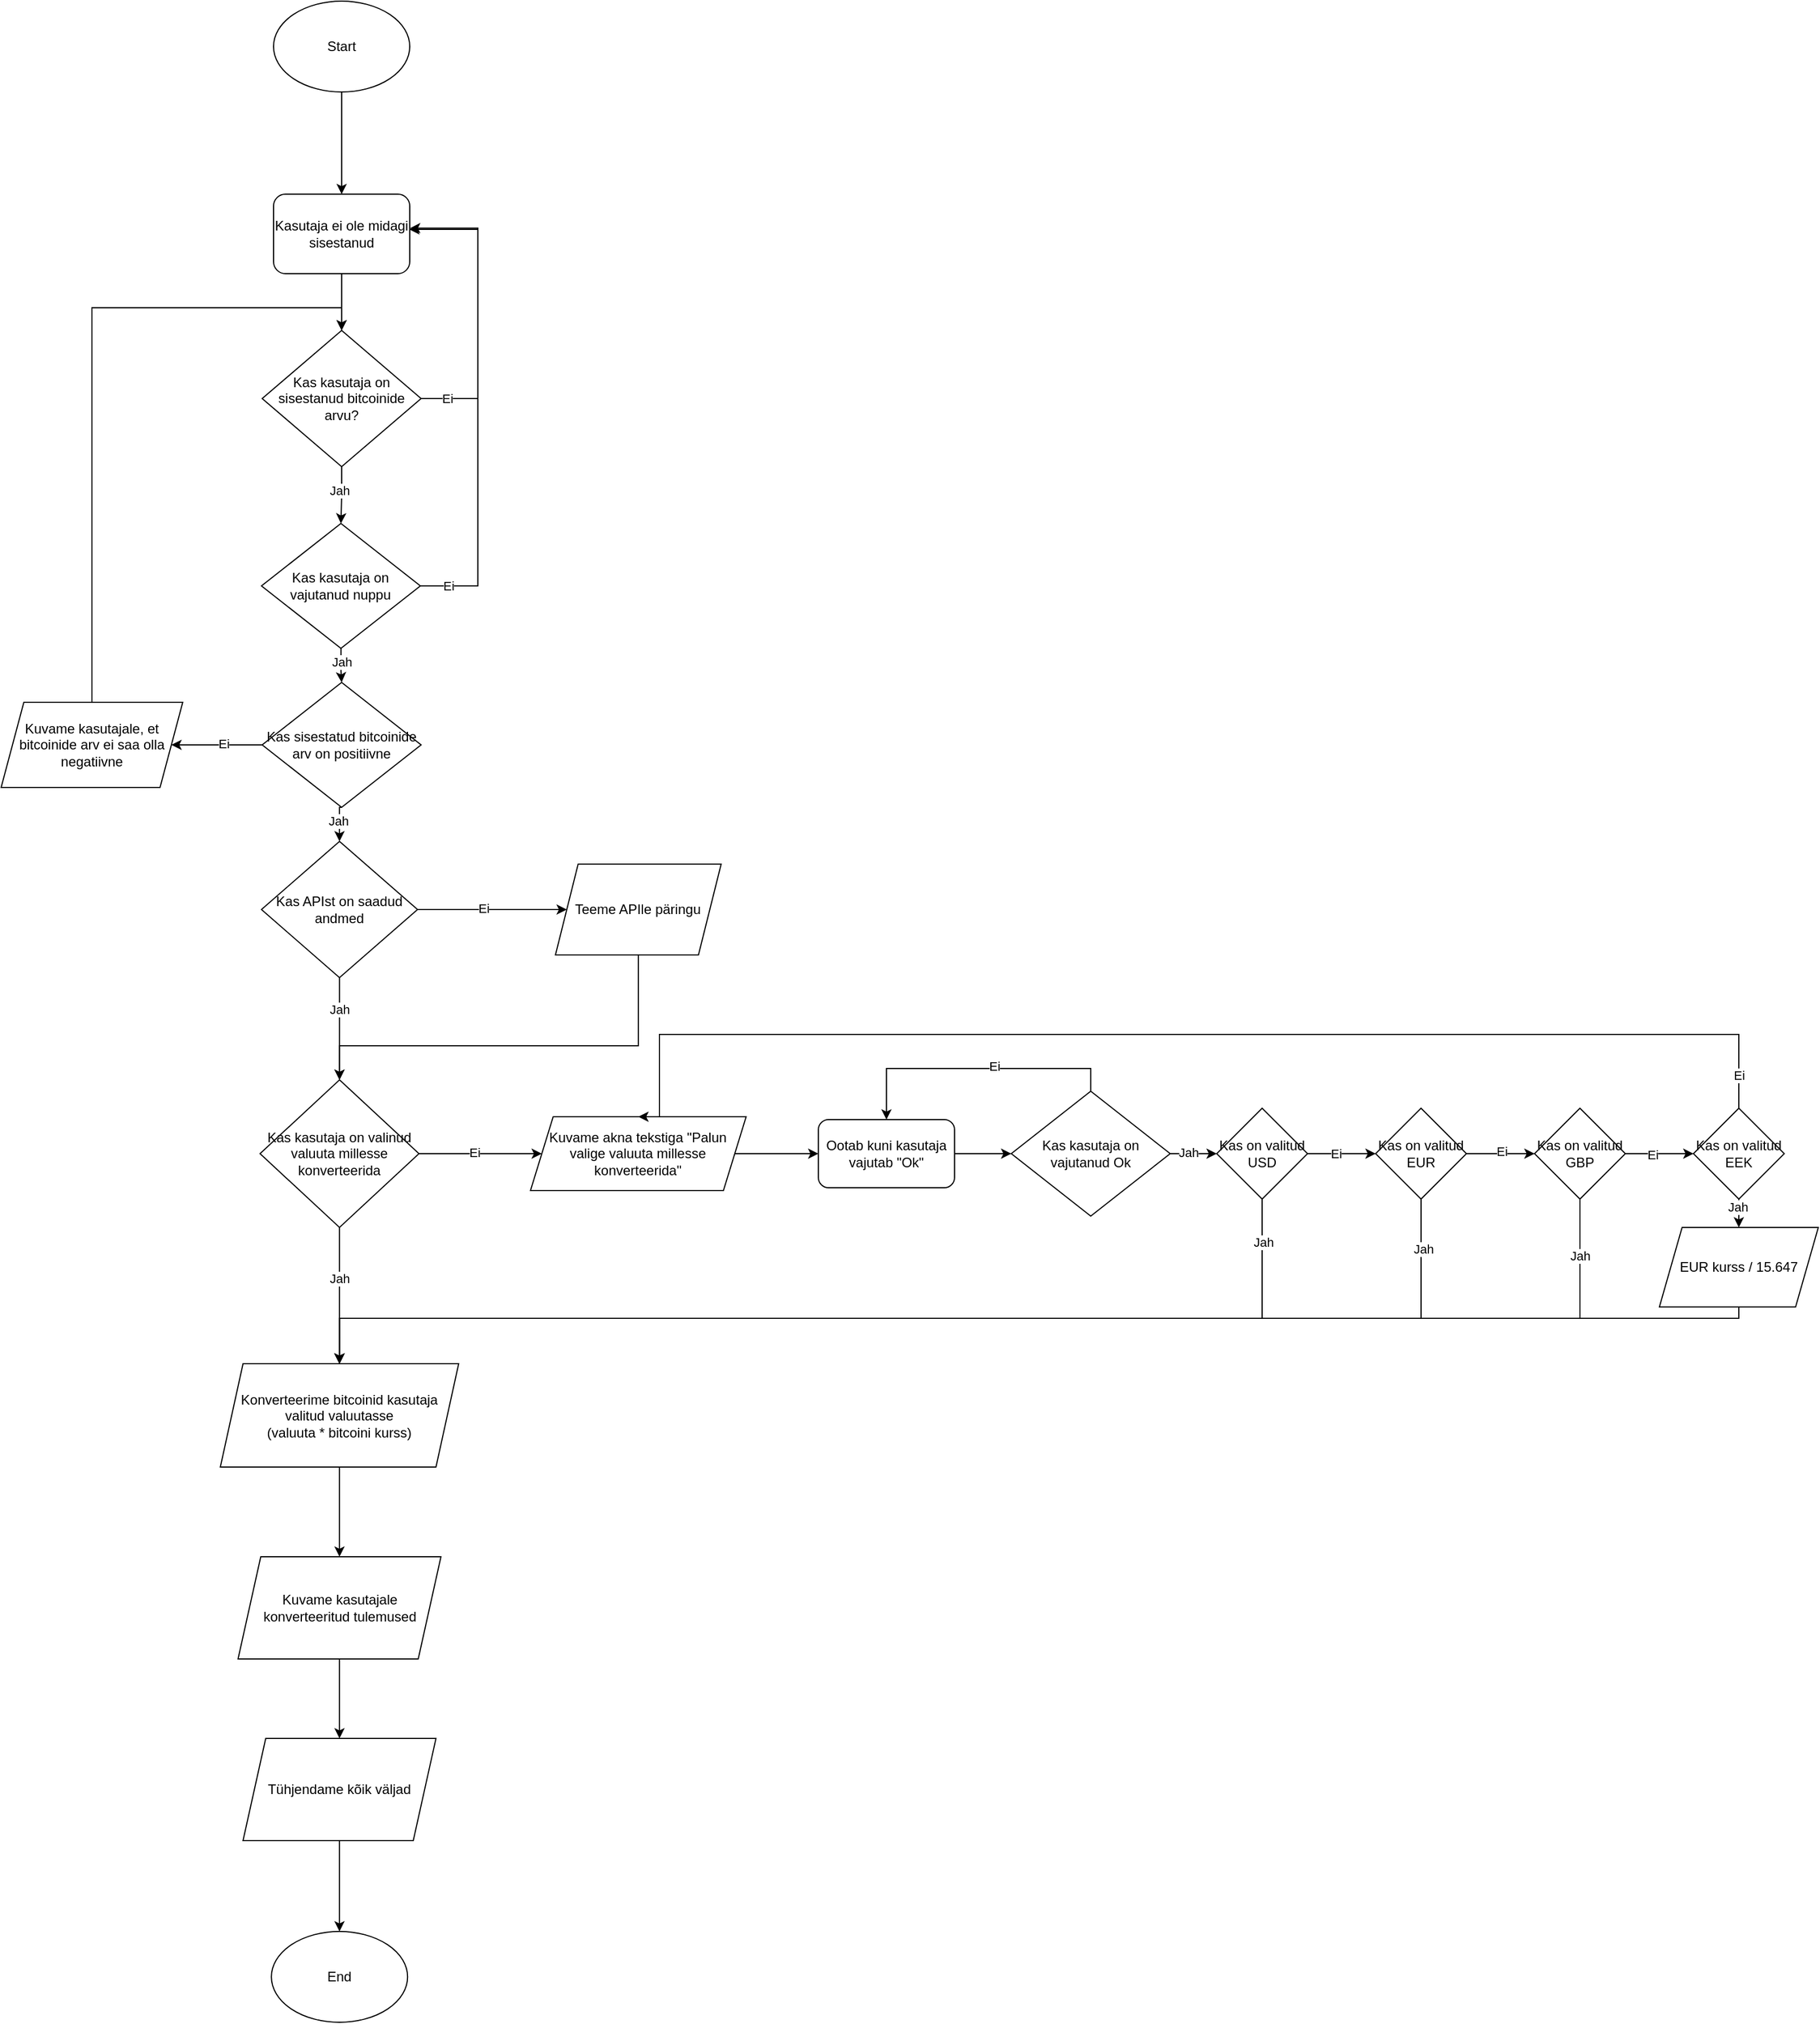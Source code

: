 <mxfile version="21.5.1" type="device">
  <diagram id="C5RBs43oDa-KdzZeNtuy" name="Page-1">
    <mxGraphModel dx="2542" dy="998" grid="1" gridSize="10" guides="1" tooltips="1" connect="1" arrows="1" fold="1" page="1" pageScale="1" pageWidth="827" pageHeight="1169" math="0" shadow="0">
      <root>
        <mxCell id="WIyWlLk6GJQsqaUBKTNV-0" />
        <mxCell id="WIyWlLk6GJQsqaUBKTNV-1" parent="WIyWlLk6GJQsqaUBKTNV-0" />
        <mxCell id="vKdbwrAkynm3q91KiwDV-2" style="edgeStyle=orthogonalEdgeStyle;rounded=0;orthogonalLoop=1;jettySize=auto;html=1;entryX=0.5;entryY=0;entryDx=0;entryDy=0;" parent="WIyWlLk6GJQsqaUBKTNV-1" source="7OZwbg87lwahQREYdb7J-0" target="vKdbwrAkynm3q91KiwDV-1" edge="1">
          <mxGeometry relative="1" as="geometry">
            <mxPoint x="220" y="120" as="sourcePoint" />
          </mxGeometry>
        </mxCell>
        <mxCell id="vKdbwrAkynm3q91KiwDV-4" style="edgeStyle=orthogonalEdgeStyle;rounded=0;orthogonalLoop=1;jettySize=auto;html=1;entryX=0.5;entryY=0;entryDx=0;entryDy=0;" parent="WIyWlLk6GJQsqaUBKTNV-1" source="vKdbwrAkynm3q91KiwDV-1" target="vKdbwrAkynm3q91KiwDV-3" edge="1">
          <mxGeometry relative="1" as="geometry" />
        </mxCell>
        <mxCell id="vKdbwrAkynm3q91KiwDV-1" value="Kasutaja ei ole midagi sisestanud" style="rounded=1;whiteSpace=wrap;html=1;" parent="WIyWlLk6GJQsqaUBKTNV-1" vertex="1">
          <mxGeometry x="160" y="200" width="120" height="70" as="geometry" />
        </mxCell>
        <mxCell id="vKdbwrAkynm3q91KiwDV-81" style="edgeStyle=orthogonalEdgeStyle;rounded=0;orthogonalLoop=1;jettySize=auto;html=1;entryX=0.5;entryY=0;entryDx=0;entryDy=0;" parent="WIyWlLk6GJQsqaUBKTNV-1" source="vKdbwrAkynm3q91KiwDV-3" target="vKdbwrAkynm3q91KiwDV-8" edge="1">
          <mxGeometry relative="1" as="geometry" />
        </mxCell>
        <mxCell id="vKdbwrAkynm3q91KiwDV-82" value="Jah" style="edgeLabel;html=1;align=center;verticalAlign=middle;resizable=0;points=[];" parent="vKdbwrAkynm3q91KiwDV-81" vertex="1" connectable="0">
          <mxGeometry x="-0.196" y="-2" relative="1" as="geometry">
            <mxPoint as="offset" />
          </mxGeometry>
        </mxCell>
        <mxCell id="vKdbwrAkynm3q91KiwDV-3" value="Kas kasutaja on sisestanud bitcoinide arvu?" style="rhombus;whiteSpace=wrap;html=1;" parent="WIyWlLk6GJQsqaUBKTNV-1" vertex="1">
          <mxGeometry x="150" y="320" width="140" height="120" as="geometry" />
        </mxCell>
        <mxCell id="vKdbwrAkynm3q91KiwDV-6" style="edgeStyle=orthogonalEdgeStyle;rounded=0;orthogonalLoop=1;jettySize=auto;html=1;exitX=1;exitY=0.5;exitDx=0;exitDy=0;entryX=0.996;entryY=0.443;entryDx=0;entryDy=0;entryPerimeter=0;" parent="WIyWlLk6GJQsqaUBKTNV-1" source="vKdbwrAkynm3q91KiwDV-3" target="vKdbwrAkynm3q91KiwDV-1" edge="1">
          <mxGeometry relative="1" as="geometry">
            <Array as="points">
              <mxPoint x="340" y="380" />
              <mxPoint x="340" y="231" />
            </Array>
          </mxGeometry>
        </mxCell>
        <mxCell id="7OZwbg87lwahQREYdb7J-10" value="Ei" style="edgeLabel;html=1;align=center;verticalAlign=middle;resizable=0;points=[];" parent="vKdbwrAkynm3q91KiwDV-6" vertex="1" connectable="0">
          <mxGeometry x="-0.825" relative="1" as="geometry">
            <mxPoint as="offset" />
          </mxGeometry>
        </mxCell>
        <mxCell id="vKdbwrAkynm3q91KiwDV-79" style="edgeStyle=orthogonalEdgeStyle;rounded=0;orthogonalLoop=1;jettySize=auto;html=1;entryX=0.5;entryY=0;entryDx=0;entryDy=0;" parent="WIyWlLk6GJQsqaUBKTNV-1" source="vKdbwrAkynm3q91KiwDV-8" target="vKdbwrAkynm3q91KiwDV-50" edge="1">
          <mxGeometry relative="1" as="geometry" />
        </mxCell>
        <mxCell id="vKdbwrAkynm3q91KiwDV-80" value="Jah" style="edgeLabel;html=1;align=center;verticalAlign=middle;resizable=0;points=[];" parent="vKdbwrAkynm3q91KiwDV-79" vertex="1" connectable="0">
          <mxGeometry x="-0.257" relative="1" as="geometry">
            <mxPoint as="offset" />
          </mxGeometry>
        </mxCell>
        <mxCell id="7OZwbg87lwahQREYdb7J-3" style="edgeStyle=orthogonalEdgeStyle;rounded=0;orthogonalLoop=1;jettySize=auto;html=1;exitX=1;exitY=0.5;exitDx=0;exitDy=0;entryX=1.002;entryY=0.427;entryDx=0;entryDy=0;entryPerimeter=0;" parent="WIyWlLk6GJQsqaUBKTNV-1" source="vKdbwrAkynm3q91KiwDV-8" target="vKdbwrAkynm3q91KiwDV-1" edge="1">
          <mxGeometry relative="1" as="geometry">
            <Array as="points">
              <mxPoint x="340" y="545" />
              <mxPoint x="340" y="230" />
            </Array>
          </mxGeometry>
        </mxCell>
        <mxCell id="7OZwbg87lwahQREYdb7J-39" value="Ei" style="edgeLabel;html=1;align=center;verticalAlign=middle;resizable=0;points=[];" parent="7OZwbg87lwahQREYdb7J-3" vertex="1" connectable="0">
          <mxGeometry x="-0.884" relative="1" as="geometry">
            <mxPoint as="offset" />
          </mxGeometry>
        </mxCell>
        <mxCell id="vKdbwrAkynm3q91KiwDV-8" value="Kas kasutaja on vajutanud nuppu" style="rhombus;whiteSpace=wrap;html=1;" parent="WIyWlLk6GJQsqaUBKTNV-1" vertex="1">
          <mxGeometry x="149.37" y="490" width="140" height="110" as="geometry" />
        </mxCell>
        <mxCell id="vKdbwrAkynm3q91KiwDV-18" style="edgeStyle=orthogonalEdgeStyle;rounded=0;orthogonalLoop=1;jettySize=auto;html=1;entryX=0;entryY=0.5;entryDx=0;entryDy=0;" parent="WIyWlLk6GJQsqaUBKTNV-1" source="vKdbwrAkynm3q91KiwDV-13" target="vKdbwrAkynm3q91KiwDV-17" edge="1">
          <mxGeometry relative="1" as="geometry" />
        </mxCell>
        <mxCell id="vKdbwrAkynm3q91KiwDV-19" value="Ei" style="edgeLabel;html=1;align=center;verticalAlign=middle;resizable=0;points=[];" parent="vKdbwrAkynm3q91KiwDV-18" vertex="1" connectable="0">
          <mxGeometry x="-0.122" y="1" relative="1" as="geometry">
            <mxPoint as="offset" />
          </mxGeometry>
        </mxCell>
        <mxCell id="vKdbwrAkynm3q91KiwDV-21" style="edgeStyle=orthogonalEdgeStyle;rounded=0;orthogonalLoop=1;jettySize=auto;html=1;entryX=0.5;entryY=0;entryDx=0;entryDy=0;" parent="WIyWlLk6GJQsqaUBKTNV-1" source="vKdbwrAkynm3q91KiwDV-13" target="vKdbwrAkynm3q91KiwDV-20" edge="1">
          <mxGeometry relative="1" as="geometry" />
        </mxCell>
        <mxCell id="vKdbwrAkynm3q91KiwDV-22" value="Jah" style="edgeLabel;html=1;align=center;verticalAlign=middle;resizable=0;points=[];" parent="vKdbwrAkynm3q91KiwDV-21" vertex="1" connectable="0">
          <mxGeometry x="-0.285" y="-3" relative="1" as="geometry">
            <mxPoint x="3" y="-4" as="offset" />
          </mxGeometry>
        </mxCell>
        <mxCell id="vKdbwrAkynm3q91KiwDV-13" value="Kas APIst on saadud andmed" style="rhombus;whiteSpace=wrap;html=1;" parent="WIyWlLk6GJQsqaUBKTNV-1" vertex="1">
          <mxGeometry x="149.37" y="770" width="137.5" height="120" as="geometry" />
        </mxCell>
        <mxCell id="7OZwbg87lwahQREYdb7J-6" style="edgeStyle=orthogonalEdgeStyle;rounded=0;orthogonalLoop=1;jettySize=auto;html=1;entryX=0.5;entryY=0;entryDx=0;entryDy=0;" parent="WIyWlLk6GJQsqaUBKTNV-1" source="vKdbwrAkynm3q91KiwDV-17" target="vKdbwrAkynm3q91KiwDV-20" edge="1">
          <mxGeometry relative="1" as="geometry">
            <Array as="points">
              <mxPoint x="481" y="950" />
              <mxPoint x="218" y="950" />
            </Array>
          </mxGeometry>
        </mxCell>
        <mxCell id="vKdbwrAkynm3q91KiwDV-17" value="Teeme APIle päringu" style="shape=parallelogram;perimeter=parallelogramPerimeter;whiteSpace=wrap;html=1;fixedSize=1;" parent="WIyWlLk6GJQsqaUBKTNV-1" vertex="1">
          <mxGeometry x="408.37" y="790" width="146" height="80" as="geometry" />
        </mxCell>
        <mxCell id="vKdbwrAkynm3q91KiwDV-30" style="edgeStyle=orthogonalEdgeStyle;rounded=0;orthogonalLoop=1;jettySize=auto;html=1;entryX=0;entryY=0.5;entryDx=0;entryDy=0;" parent="WIyWlLk6GJQsqaUBKTNV-1" source="vKdbwrAkynm3q91KiwDV-20" target="vKdbwrAkynm3q91KiwDV-28" edge="1">
          <mxGeometry relative="1" as="geometry" />
        </mxCell>
        <mxCell id="vKdbwrAkynm3q91KiwDV-31" value="Ei" style="edgeLabel;html=1;align=center;verticalAlign=middle;resizable=0;points=[];" parent="vKdbwrAkynm3q91KiwDV-30" vertex="1" connectable="0">
          <mxGeometry x="-0.098" y="1" relative="1" as="geometry">
            <mxPoint as="offset" />
          </mxGeometry>
        </mxCell>
        <mxCell id="vKdbwrAkynm3q91KiwDV-65" style="edgeStyle=orthogonalEdgeStyle;rounded=0;orthogonalLoop=1;jettySize=auto;html=1;entryX=0.5;entryY=0;entryDx=0;entryDy=0;" parent="WIyWlLk6GJQsqaUBKTNV-1" source="vKdbwrAkynm3q91KiwDV-20" target="vKdbwrAkynm3q91KiwDV-48" edge="1">
          <mxGeometry relative="1" as="geometry" />
        </mxCell>
        <mxCell id="vKdbwrAkynm3q91KiwDV-89" value="Jah" style="edgeLabel;html=1;align=center;verticalAlign=middle;resizable=0;points=[];" parent="vKdbwrAkynm3q91KiwDV-65" vertex="1" connectable="0">
          <mxGeometry x="-0.253" relative="1" as="geometry">
            <mxPoint as="offset" />
          </mxGeometry>
        </mxCell>
        <mxCell id="vKdbwrAkynm3q91KiwDV-20" value="Kas kasutaja on valinud valuuta millesse konverteerida" style="rhombus;whiteSpace=wrap;html=1;" parent="WIyWlLk6GJQsqaUBKTNV-1" vertex="1">
          <mxGeometry x="148.12" y="980" width="140" height="130" as="geometry" />
        </mxCell>
        <mxCell id="7OZwbg87lwahQREYdb7J-15" style="edgeStyle=orthogonalEdgeStyle;rounded=0;orthogonalLoop=1;jettySize=auto;html=1;exitX=1;exitY=0.5;exitDx=0;exitDy=0;entryX=0;entryY=0.5;entryDx=0;entryDy=0;" parent="WIyWlLk6GJQsqaUBKTNV-1" source="vKdbwrAkynm3q91KiwDV-28" target="vKdbwrAkynm3q91KiwDV-32" edge="1">
          <mxGeometry relative="1" as="geometry" />
        </mxCell>
        <mxCell id="vKdbwrAkynm3q91KiwDV-28" value="Kuvame akna tekstiga &quot;Palun valige valuuta millesse konverteerida&quot;" style="shape=parallelogram;perimeter=parallelogramPerimeter;whiteSpace=wrap;html=1;fixedSize=1;" parent="WIyWlLk6GJQsqaUBKTNV-1" vertex="1">
          <mxGeometry x="386.37" y="1012.5" width="190" height="65" as="geometry" />
        </mxCell>
        <mxCell id="7OZwbg87lwahQREYdb7J-40" style="edgeStyle=orthogonalEdgeStyle;rounded=0;orthogonalLoop=1;jettySize=auto;html=1;exitX=1;exitY=0.5;exitDx=0;exitDy=0;entryX=0;entryY=0.5;entryDx=0;entryDy=0;" parent="WIyWlLk6GJQsqaUBKTNV-1" source="vKdbwrAkynm3q91KiwDV-32" target="vKdbwrAkynm3q91KiwDV-34" edge="1">
          <mxGeometry relative="1" as="geometry" />
        </mxCell>
        <mxCell id="vKdbwrAkynm3q91KiwDV-32" value="Ootab kuni kasutaja vajutab &quot;Ok&quot;" style="rounded=1;whiteSpace=wrap;html=1;" parent="WIyWlLk6GJQsqaUBKTNV-1" vertex="1">
          <mxGeometry x="640" y="1015" width="120" height="60" as="geometry" />
        </mxCell>
        <mxCell id="7OZwbg87lwahQREYdb7J-41" style="edgeStyle=orthogonalEdgeStyle;rounded=0;orthogonalLoop=1;jettySize=auto;html=1;exitX=0.5;exitY=0;exitDx=0;exitDy=0;entryX=0.5;entryY=0;entryDx=0;entryDy=0;" parent="WIyWlLk6GJQsqaUBKTNV-1" source="vKdbwrAkynm3q91KiwDV-34" target="vKdbwrAkynm3q91KiwDV-32" edge="1">
          <mxGeometry relative="1" as="geometry" />
        </mxCell>
        <mxCell id="7OZwbg87lwahQREYdb7J-42" value="Ei" style="edgeLabel;html=1;align=center;verticalAlign=middle;resizable=0;points=[];" parent="7OZwbg87lwahQREYdb7J-41" vertex="1" connectable="0">
          <mxGeometry x="-0.14" y="-2" relative="1" as="geometry">
            <mxPoint as="offset" />
          </mxGeometry>
        </mxCell>
        <mxCell id="7OZwbg87lwahQREYdb7J-44" style="edgeStyle=orthogonalEdgeStyle;rounded=0;orthogonalLoop=1;jettySize=auto;html=1;entryX=0;entryY=0.5;entryDx=0;entryDy=0;" parent="WIyWlLk6GJQsqaUBKTNV-1" source="vKdbwrAkynm3q91KiwDV-34" target="7OZwbg87lwahQREYdb7J-16" edge="1">
          <mxGeometry relative="1" as="geometry" />
        </mxCell>
        <mxCell id="7OZwbg87lwahQREYdb7J-45" value="Jah" style="edgeLabel;html=1;align=center;verticalAlign=middle;resizable=0;points=[];" parent="7OZwbg87lwahQREYdb7J-44" vertex="1" connectable="0">
          <mxGeometry x="-0.231" y="1" relative="1" as="geometry">
            <mxPoint as="offset" />
          </mxGeometry>
        </mxCell>
        <mxCell id="vKdbwrAkynm3q91KiwDV-34" value="Kas kasutaja on vajutanud Ok" style="rhombus;whiteSpace=wrap;html=1;" parent="WIyWlLk6GJQsqaUBKTNV-1" vertex="1">
          <mxGeometry x="810" y="990" width="140" height="110" as="geometry" />
        </mxCell>
        <mxCell id="vKdbwrAkynm3q91KiwDV-69" style="edgeStyle=orthogonalEdgeStyle;rounded=0;orthogonalLoop=1;jettySize=auto;html=1;entryX=0.5;entryY=0;entryDx=0;entryDy=0;" parent="WIyWlLk6GJQsqaUBKTNV-1" source="vKdbwrAkynm3q91KiwDV-48" target="vKdbwrAkynm3q91KiwDV-49" edge="1">
          <mxGeometry relative="1" as="geometry" />
        </mxCell>
        <mxCell id="vKdbwrAkynm3q91KiwDV-48" value="Konverteerime bitcoinid kasutaja valitud valuutasse&lt;div&gt;(valuuta * bitcoini kurss)&lt;/div&gt;" style="shape=parallelogram;perimeter=parallelogramPerimeter;whiteSpace=wrap;html=1;fixedSize=1;" parent="WIyWlLk6GJQsqaUBKTNV-1" vertex="1">
          <mxGeometry x="113.12" y="1230" width="210" height="91" as="geometry" />
        </mxCell>
        <mxCell id="vKdbwrAkynm3q91KiwDV-72" style="edgeStyle=orthogonalEdgeStyle;rounded=0;orthogonalLoop=1;jettySize=auto;html=1;" parent="WIyWlLk6GJQsqaUBKTNV-1" source="vKdbwrAkynm3q91KiwDV-49" target="vKdbwrAkynm3q91KiwDV-71" edge="1">
          <mxGeometry relative="1" as="geometry" />
        </mxCell>
        <mxCell id="vKdbwrAkynm3q91KiwDV-49" value="Kuvame kasutajale konverteeritud tulemused" style="shape=parallelogram;perimeter=parallelogramPerimeter;whiteSpace=wrap;html=1;fixedSize=1;" parent="WIyWlLk6GJQsqaUBKTNV-1" vertex="1">
          <mxGeometry x="128.74" y="1400" width="178.75" height="90" as="geometry" />
        </mxCell>
        <mxCell id="vKdbwrAkynm3q91KiwDV-83" style="edgeStyle=orthogonalEdgeStyle;rounded=0;orthogonalLoop=1;jettySize=auto;html=1;exitX=0.5;exitY=1;exitDx=0;exitDy=0;entryX=0.5;entryY=0;entryDx=0;entryDy=0;" parent="WIyWlLk6GJQsqaUBKTNV-1" source="vKdbwrAkynm3q91KiwDV-50" target="vKdbwrAkynm3q91KiwDV-13" edge="1">
          <mxGeometry relative="1" as="geometry" />
        </mxCell>
        <mxCell id="vKdbwrAkynm3q91KiwDV-84" value="Jah" style="edgeLabel;html=1;align=center;verticalAlign=middle;resizable=0;points=[];" parent="vKdbwrAkynm3q91KiwDV-83" vertex="1" connectable="0">
          <mxGeometry x="-0.166" y="-1" relative="1" as="geometry">
            <mxPoint as="offset" />
          </mxGeometry>
        </mxCell>
        <mxCell id="vKdbwrAkynm3q91KiwDV-86" style="edgeStyle=orthogonalEdgeStyle;rounded=0;orthogonalLoop=1;jettySize=auto;html=1;exitX=0;exitY=0.5;exitDx=0;exitDy=0;" parent="WIyWlLk6GJQsqaUBKTNV-1" source="vKdbwrAkynm3q91KiwDV-50" target="vKdbwrAkynm3q91KiwDV-85" edge="1">
          <mxGeometry relative="1" as="geometry" />
        </mxCell>
        <mxCell id="vKdbwrAkynm3q91KiwDV-88" value="Ei" style="edgeLabel;html=1;align=center;verticalAlign=middle;resizable=0;points=[];" parent="vKdbwrAkynm3q91KiwDV-86" vertex="1" connectable="0">
          <mxGeometry x="-0.135" y="-1" relative="1" as="geometry">
            <mxPoint as="offset" />
          </mxGeometry>
        </mxCell>
        <mxCell id="vKdbwrAkynm3q91KiwDV-50" value="Kas sisestatud bitcoinide arv on positiivne" style="rhombus;whiteSpace=wrap;html=1;" parent="WIyWlLk6GJQsqaUBKTNV-1" vertex="1">
          <mxGeometry x="150" y="630" width="140" height="110" as="geometry" />
        </mxCell>
        <mxCell id="7OZwbg87lwahQREYdb7J-57" style="edgeStyle=orthogonalEdgeStyle;rounded=0;orthogonalLoop=1;jettySize=auto;html=1;entryX=0.5;entryY=0;entryDx=0;entryDy=0;" parent="WIyWlLk6GJQsqaUBKTNV-1" source="vKdbwrAkynm3q91KiwDV-71" target="7OZwbg87lwahQREYdb7J-56" edge="1">
          <mxGeometry relative="1" as="geometry" />
        </mxCell>
        <mxCell id="vKdbwrAkynm3q91KiwDV-71" value="Tühjendame kõik väljad" style="shape=parallelogram;perimeter=parallelogramPerimeter;whiteSpace=wrap;html=1;fixedSize=1;" parent="WIyWlLk6GJQsqaUBKTNV-1" vertex="1">
          <mxGeometry x="133.11" y="1560" width="170" height="90" as="geometry" />
        </mxCell>
        <mxCell id="7OZwbg87lwahQREYdb7J-2" style="edgeStyle=orthogonalEdgeStyle;rounded=0;orthogonalLoop=1;jettySize=auto;html=1;exitX=0.5;exitY=0;exitDx=0;exitDy=0;entryX=0.5;entryY=0;entryDx=0;entryDy=0;" parent="WIyWlLk6GJQsqaUBKTNV-1" source="vKdbwrAkynm3q91KiwDV-85" target="vKdbwrAkynm3q91KiwDV-3" edge="1">
          <mxGeometry relative="1" as="geometry" />
        </mxCell>
        <mxCell id="vKdbwrAkynm3q91KiwDV-85" value="Kuvame kasutajale, et bitcoinide arv ei saa olla negatiivne" style="shape=parallelogram;perimeter=parallelogramPerimeter;whiteSpace=wrap;html=1;fixedSize=1;" parent="WIyWlLk6GJQsqaUBKTNV-1" vertex="1">
          <mxGeometry x="-80" y="647.5" width="160" height="75" as="geometry" />
        </mxCell>
        <mxCell id="7OZwbg87lwahQREYdb7J-0" value="Start" style="ellipse;whiteSpace=wrap;html=1;" parent="WIyWlLk6GJQsqaUBKTNV-1" vertex="1">
          <mxGeometry x="160" y="30" width="120" height="80" as="geometry" />
        </mxCell>
        <mxCell id="7OZwbg87lwahQREYdb7J-24" style="edgeStyle=orthogonalEdgeStyle;rounded=0;orthogonalLoop=1;jettySize=auto;html=1;exitX=1;exitY=0.5;exitDx=0;exitDy=0;entryX=0;entryY=0.5;entryDx=0;entryDy=0;" parent="WIyWlLk6GJQsqaUBKTNV-1" source="7OZwbg87lwahQREYdb7J-16" target="7OZwbg87lwahQREYdb7J-23" edge="1">
          <mxGeometry relative="1" as="geometry" />
        </mxCell>
        <mxCell id="7OZwbg87lwahQREYdb7J-25" value="Ei" style="edgeLabel;html=1;align=center;verticalAlign=middle;resizable=0;points=[];" parent="7OZwbg87lwahQREYdb7J-24" vertex="1" connectable="0">
          <mxGeometry x="-0.164" relative="1" as="geometry">
            <mxPoint as="offset" />
          </mxGeometry>
        </mxCell>
        <mxCell id="7OZwbg87lwahQREYdb7J-46" style="edgeStyle=orthogonalEdgeStyle;rounded=0;orthogonalLoop=1;jettySize=auto;html=1;entryX=0.5;entryY=0;entryDx=0;entryDy=0;" parent="WIyWlLk6GJQsqaUBKTNV-1" source="7OZwbg87lwahQREYdb7J-16" target="vKdbwrAkynm3q91KiwDV-48" edge="1">
          <mxGeometry relative="1" as="geometry">
            <Array as="points">
              <mxPoint x="1031" y="1190" />
              <mxPoint x="218" y="1190" />
            </Array>
          </mxGeometry>
        </mxCell>
        <mxCell id="7OZwbg87lwahQREYdb7J-50" value="Jah" style="edgeLabel;html=1;align=center;verticalAlign=middle;resizable=0;points=[];" parent="7OZwbg87lwahQREYdb7J-46" vertex="1" connectable="0">
          <mxGeometry x="-0.922" y="1" relative="1" as="geometry">
            <mxPoint as="offset" />
          </mxGeometry>
        </mxCell>
        <mxCell id="7OZwbg87lwahQREYdb7J-16" value="Kas on valitud USD" style="rhombus;whiteSpace=wrap;html=1;" parent="WIyWlLk6GJQsqaUBKTNV-1" vertex="1">
          <mxGeometry x="991" y="1005" width="80" height="80" as="geometry" />
        </mxCell>
        <mxCell id="7OZwbg87lwahQREYdb7J-29" style="edgeStyle=orthogonalEdgeStyle;rounded=0;orthogonalLoop=1;jettySize=auto;html=1;exitX=1;exitY=0.5;exitDx=0;exitDy=0;entryX=0;entryY=0.5;entryDx=0;entryDy=0;" parent="WIyWlLk6GJQsqaUBKTNV-1" source="7OZwbg87lwahQREYdb7J-23" target="7OZwbg87lwahQREYdb7J-28" edge="1">
          <mxGeometry relative="1" as="geometry" />
        </mxCell>
        <mxCell id="7OZwbg87lwahQREYdb7J-36" value="Ei" style="edgeLabel;html=1;align=center;verticalAlign=middle;resizable=0;points=[];" parent="7OZwbg87lwahQREYdb7J-29" vertex="1" connectable="0">
          <mxGeometry x="0.019" y="2" relative="1" as="geometry">
            <mxPoint as="offset" />
          </mxGeometry>
        </mxCell>
        <mxCell id="7OZwbg87lwahQREYdb7J-47" style="edgeStyle=orthogonalEdgeStyle;rounded=0;orthogonalLoop=1;jettySize=auto;html=1;entryX=0.5;entryY=0;entryDx=0;entryDy=0;" parent="WIyWlLk6GJQsqaUBKTNV-1" source="7OZwbg87lwahQREYdb7J-23" target="vKdbwrAkynm3q91KiwDV-48" edge="1">
          <mxGeometry relative="1" as="geometry">
            <Array as="points">
              <mxPoint x="1171" y="1190" />
              <mxPoint x="218" y="1190" />
            </Array>
          </mxGeometry>
        </mxCell>
        <mxCell id="7OZwbg87lwahQREYdb7J-51" value="Jah" style="edgeLabel;html=1;align=center;verticalAlign=middle;resizable=0;points=[];" parent="7OZwbg87lwahQREYdb7J-47" vertex="1" connectable="0">
          <mxGeometry x="-0.921" y="2" relative="1" as="geometry">
            <mxPoint as="offset" />
          </mxGeometry>
        </mxCell>
        <mxCell id="7OZwbg87lwahQREYdb7J-23" value="Kas on valitud EUR" style="rhombus;whiteSpace=wrap;html=1;" parent="WIyWlLk6GJQsqaUBKTNV-1" vertex="1">
          <mxGeometry x="1131" y="1005" width="80" height="80" as="geometry" />
        </mxCell>
        <mxCell id="7OZwbg87lwahQREYdb7J-37" style="edgeStyle=orthogonalEdgeStyle;rounded=0;orthogonalLoop=1;jettySize=auto;html=1;entryX=0;entryY=0.5;entryDx=0;entryDy=0;" parent="WIyWlLk6GJQsqaUBKTNV-1" source="7OZwbg87lwahQREYdb7J-28" target="7OZwbg87lwahQREYdb7J-35" edge="1">
          <mxGeometry relative="1" as="geometry" />
        </mxCell>
        <mxCell id="7OZwbg87lwahQREYdb7J-38" value="Ei" style="edgeLabel;html=1;align=center;verticalAlign=middle;resizable=0;points=[];" parent="7OZwbg87lwahQREYdb7J-37" vertex="1" connectable="0">
          <mxGeometry x="-0.21" y="-1" relative="1" as="geometry">
            <mxPoint as="offset" />
          </mxGeometry>
        </mxCell>
        <mxCell id="7OZwbg87lwahQREYdb7J-48" style="edgeStyle=orthogonalEdgeStyle;rounded=0;orthogonalLoop=1;jettySize=auto;html=1;" parent="WIyWlLk6GJQsqaUBKTNV-1" source="7OZwbg87lwahQREYdb7J-28" target="vKdbwrAkynm3q91KiwDV-48" edge="1">
          <mxGeometry relative="1" as="geometry">
            <Array as="points">
              <mxPoint x="1311" y="1190" />
              <mxPoint x="218" y="1190" />
            </Array>
          </mxGeometry>
        </mxCell>
        <mxCell id="7OZwbg87lwahQREYdb7J-52" value="Jah" style="edgeLabel;html=1;align=center;verticalAlign=middle;resizable=0;points=[];" parent="7OZwbg87lwahQREYdb7J-48" vertex="1" connectable="0">
          <mxGeometry x="-0.919" relative="1" as="geometry">
            <mxPoint as="offset" />
          </mxGeometry>
        </mxCell>
        <mxCell id="7OZwbg87lwahQREYdb7J-28" value="Kas on valitud GBP" style="rhombus;whiteSpace=wrap;html=1;" parent="WIyWlLk6GJQsqaUBKTNV-1" vertex="1">
          <mxGeometry x="1271" y="1005" width="80" height="80" as="geometry" />
        </mxCell>
        <mxCell id="7OZwbg87lwahQREYdb7J-54" style="edgeStyle=orthogonalEdgeStyle;rounded=0;orthogonalLoop=1;jettySize=auto;html=1;entryX=0.5;entryY=0;entryDx=0;entryDy=0;" parent="WIyWlLk6GJQsqaUBKTNV-1" source="7OZwbg87lwahQREYdb7J-35" target="vKdbwrAkynm3q91KiwDV-28" edge="1">
          <mxGeometry relative="1" as="geometry">
            <Array as="points">
              <mxPoint x="1451" y="940" />
              <mxPoint x="500" y="940" />
              <mxPoint x="500" y="1013" />
            </Array>
          </mxGeometry>
        </mxCell>
        <mxCell id="7OZwbg87lwahQREYdb7J-55" value="Ei" style="edgeLabel;html=1;align=center;verticalAlign=middle;resizable=0;points=[];" parent="7OZwbg87lwahQREYdb7J-54" vertex="1" connectable="0">
          <mxGeometry x="-0.948" relative="1" as="geometry">
            <mxPoint as="offset" />
          </mxGeometry>
        </mxCell>
        <mxCell id="KV2vS3lkM3hPDn-v-gAY-1" style="edgeStyle=orthogonalEdgeStyle;rounded=0;orthogonalLoop=1;jettySize=auto;html=1;exitX=0.5;exitY=1;exitDx=0;exitDy=0;entryX=0.5;entryY=0;entryDx=0;entryDy=0;" edge="1" parent="WIyWlLk6GJQsqaUBKTNV-1" source="7OZwbg87lwahQREYdb7J-35" target="KV2vS3lkM3hPDn-v-gAY-0">
          <mxGeometry relative="1" as="geometry" />
        </mxCell>
        <mxCell id="KV2vS3lkM3hPDn-v-gAY-2" value="Jah" style="edgeLabel;html=1;align=center;verticalAlign=middle;resizable=0;points=[];" vertex="1" connectable="0" parent="KV2vS3lkM3hPDn-v-gAY-1">
          <mxGeometry x="-0.474" y="-1" relative="1" as="geometry">
            <mxPoint as="offset" />
          </mxGeometry>
        </mxCell>
        <mxCell id="7OZwbg87lwahQREYdb7J-35" value="Kas on valitud EEK" style="rhombus;whiteSpace=wrap;html=1;" parent="WIyWlLk6GJQsqaUBKTNV-1" vertex="1">
          <mxGeometry x="1411" y="1005" width="80" height="80" as="geometry" />
        </mxCell>
        <mxCell id="7OZwbg87lwahQREYdb7J-56" value="End" style="ellipse;whiteSpace=wrap;html=1;" parent="WIyWlLk6GJQsqaUBKTNV-1" vertex="1">
          <mxGeometry x="158.11" y="1730" width="120" height="80" as="geometry" />
        </mxCell>
        <mxCell id="KV2vS3lkM3hPDn-v-gAY-3" style="edgeStyle=orthogonalEdgeStyle;rounded=0;orthogonalLoop=1;jettySize=auto;html=1;entryX=0.5;entryY=0;entryDx=0;entryDy=0;" edge="1" parent="WIyWlLk6GJQsqaUBKTNV-1" source="KV2vS3lkM3hPDn-v-gAY-0" target="vKdbwrAkynm3q91KiwDV-48">
          <mxGeometry relative="1" as="geometry">
            <Array as="points">
              <mxPoint x="1451" y="1190" />
              <mxPoint x="218" y="1190" />
            </Array>
          </mxGeometry>
        </mxCell>
        <mxCell id="KV2vS3lkM3hPDn-v-gAY-0" value="EUR kurss /&amp;nbsp;15.647" style="shape=parallelogram;perimeter=parallelogramPerimeter;whiteSpace=wrap;html=1;fixedSize=1;" vertex="1" parent="WIyWlLk6GJQsqaUBKTNV-1">
          <mxGeometry x="1381" y="1110" width="140" height="70" as="geometry" />
        </mxCell>
      </root>
    </mxGraphModel>
  </diagram>
</mxfile>

